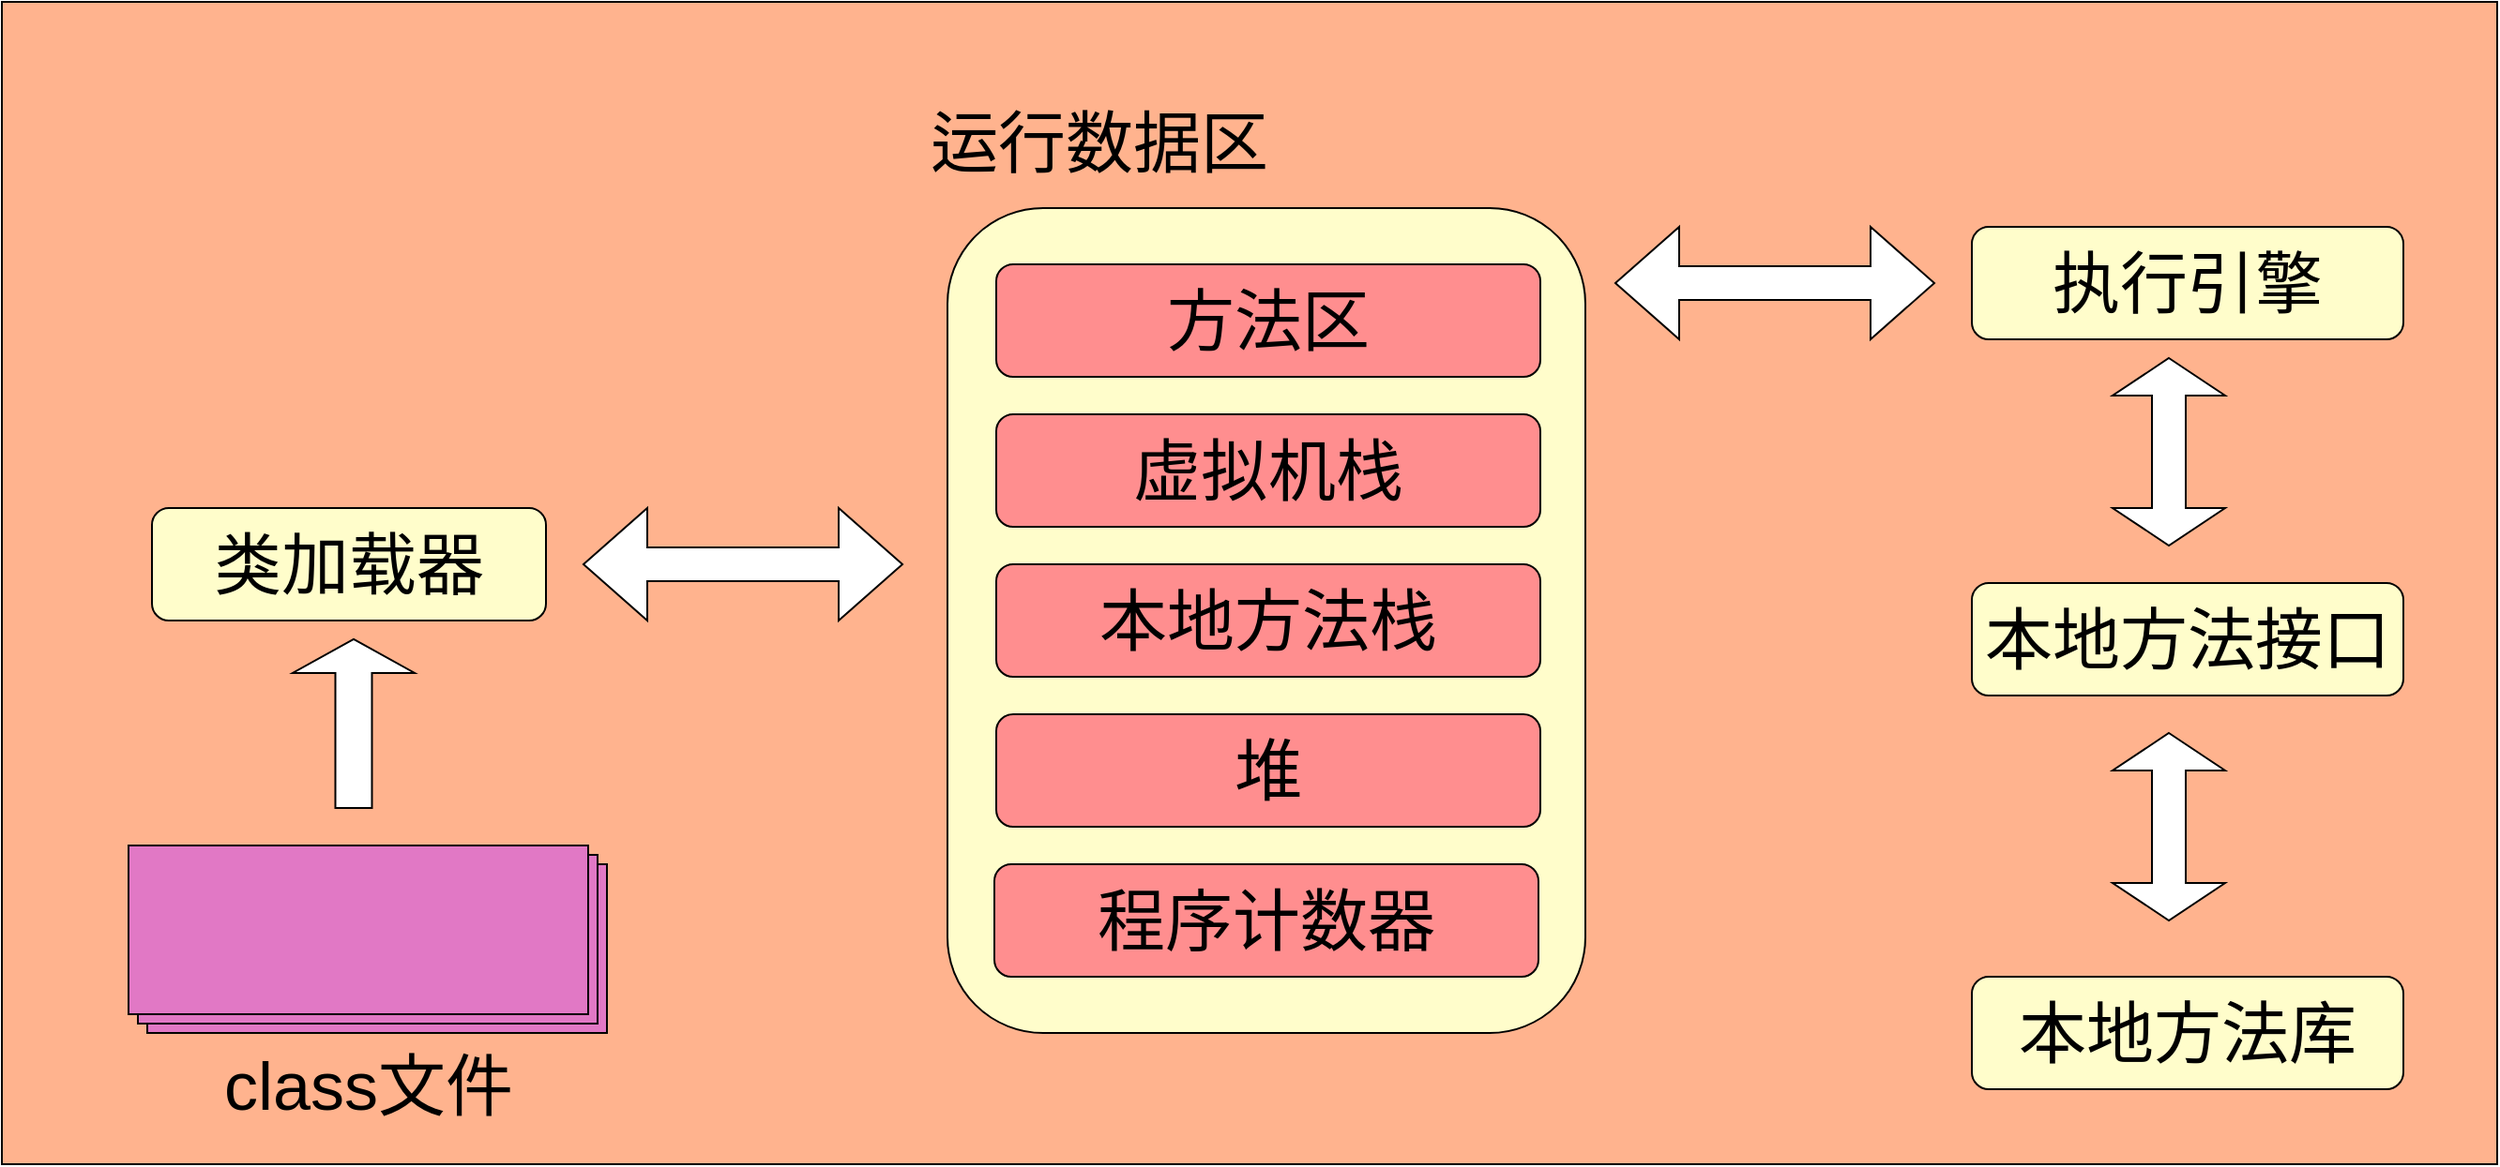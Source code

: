 <mxfile version="18.1.3" type="device"><diagram id="C5RBs43oDa-KdzZeNtuy" name="Page-1"><mxGraphModel dx="2088" dy="896" grid="1" gridSize="10" guides="1" tooltips="1" connect="1" arrows="1" fold="1" page="1" pageScale="1" pageWidth="827" pageHeight="1169" math="0" shadow="0"><root><mxCell id="WIyWlLk6GJQsqaUBKTNV-0"/><mxCell id="WIyWlLk6GJQsqaUBKTNV-1" parent="WIyWlLk6GJQsqaUBKTNV-0"/><mxCell id="u3C2JSxiq6WkycCWfK9S-0" value="" style="rounded=0;whiteSpace=wrap;html=1;fillColor=#FFB38E;" vertex="1" parent="WIyWlLk6GJQsqaUBKTNV-1"><mxGeometry x="-430" y="50" width="1330" height="620" as="geometry"/></mxCell><mxCell id="u3C2JSxiq6WkycCWfK9S-1" value="" style="rounded=1;whiteSpace=wrap;html=1;fillColor=#FFFDCB;" vertex="1" parent="WIyWlLk6GJQsqaUBKTNV-1"><mxGeometry x="74" y="160" width="340" height="440" as="geometry"/></mxCell><mxCell id="u3C2JSxiq6WkycCWfK9S-2" value="&lt;font style=&quot;font-size: 36px;&quot;&gt;执行引擎&lt;/font&gt;" style="rounded=1;whiteSpace=wrap;html=1;fillColor=#FFFDCB;" vertex="1" parent="WIyWlLk6GJQsqaUBKTNV-1"><mxGeometry x="620" y="170" width="230" height="60" as="geometry"/></mxCell><mxCell id="u3C2JSxiq6WkycCWfK9S-3" value="&lt;span style=&quot;font-size: 36px;&quot;&gt;本地方法接口&lt;/span&gt;" style="rounded=1;whiteSpace=wrap;html=1;fillColor=#FFFDCB;" vertex="1" parent="WIyWlLk6GJQsqaUBKTNV-1"><mxGeometry x="620" y="360" width="230" height="60" as="geometry"/></mxCell><mxCell id="u3C2JSxiq6WkycCWfK9S-4" value="&lt;span style=&quot;font-size: 36px;&quot;&gt;本地方法库&lt;/span&gt;" style="rounded=1;whiteSpace=wrap;html=1;fillColor=#FFFDCB;" vertex="1" parent="WIyWlLk6GJQsqaUBKTNV-1"><mxGeometry x="620" y="570" width="230" height="60" as="geometry"/></mxCell><mxCell id="u3C2JSxiq6WkycCWfK9S-5" value="运行数据区" style="text;html=1;strokeColor=none;fillColor=none;align=center;verticalAlign=middle;whiteSpace=wrap;rounded=0;fontSize=36;" vertex="1" parent="WIyWlLk6GJQsqaUBKTNV-1"><mxGeometry x="60" y="110" width="190" height="30" as="geometry"/></mxCell><mxCell id="u3C2JSxiq6WkycCWfK9S-6" value="方法区" style="rounded=1;whiteSpace=wrap;html=1;fontSize=36;fillColor=#FF8E8F;" vertex="1" parent="WIyWlLk6GJQsqaUBKTNV-1"><mxGeometry x="100" y="190" width="290" height="60" as="geometry"/></mxCell><mxCell id="u3C2JSxiq6WkycCWfK9S-7" value="虚拟机栈" style="rounded=1;whiteSpace=wrap;html=1;fontSize=36;fillColor=#FF8E8F;" vertex="1" parent="WIyWlLk6GJQsqaUBKTNV-1"><mxGeometry x="100" y="270" width="290" height="60" as="geometry"/></mxCell><mxCell id="u3C2JSxiq6WkycCWfK9S-8" value="本地方法栈" style="rounded=1;whiteSpace=wrap;html=1;fontSize=36;fillColor=#FF8E8F;" vertex="1" parent="WIyWlLk6GJQsqaUBKTNV-1"><mxGeometry x="100" y="350" width="290" height="60" as="geometry"/></mxCell><mxCell id="u3C2JSxiq6WkycCWfK9S-9" value="堆" style="rounded=1;whiteSpace=wrap;html=1;fontSize=36;fillColor=#FF8E8F;" vertex="1" parent="WIyWlLk6GJQsqaUBKTNV-1"><mxGeometry x="100" y="430" width="290" height="60" as="geometry"/></mxCell><mxCell id="u3C2JSxiq6WkycCWfK9S-10" value="程序计数器" style="rounded=1;whiteSpace=wrap;html=1;fontSize=36;fillColor=#FF8E8F;" vertex="1" parent="WIyWlLk6GJQsqaUBKTNV-1"><mxGeometry x="99" y="510" width="290" height="60" as="geometry"/></mxCell><mxCell id="u3C2JSxiq6WkycCWfK9S-11" value="" style="shape=doubleArrow;whiteSpace=wrap;html=1;fontSize=36;" vertex="1" parent="WIyWlLk6GJQsqaUBKTNV-1"><mxGeometry x="430" y="170" width="170" height="60" as="geometry"/></mxCell><mxCell id="u3C2JSxiq6WkycCWfK9S-12" value="" style="shape=doubleArrow;direction=south;whiteSpace=wrap;html=1;fontSize=36;" vertex="1" parent="WIyWlLk6GJQsqaUBKTNV-1"><mxGeometry x="695" y="240" width="60" height="100" as="geometry"/></mxCell><mxCell id="u3C2JSxiq6WkycCWfK9S-13" value="" style="shape=doubleArrow;direction=south;whiteSpace=wrap;html=1;fontSize=36;" vertex="1" parent="WIyWlLk6GJQsqaUBKTNV-1"><mxGeometry x="695" y="440" width="60" height="100" as="geometry"/></mxCell><mxCell id="u3C2JSxiq6WkycCWfK9S-14" value="&lt;font style=&quot;font-size: 36px;&quot;&gt;类加载器&lt;/font&gt;" style="rounded=1;whiteSpace=wrap;html=1;fillColor=#FFFDCB;" vertex="1" parent="WIyWlLk6GJQsqaUBKTNV-1"><mxGeometry x="-350" y="320" width="210" height="60" as="geometry"/></mxCell><mxCell id="u3C2JSxiq6WkycCWfK9S-15" value="" style="shape=doubleArrow;whiteSpace=wrap;html=1;fontSize=36;" vertex="1" parent="WIyWlLk6GJQsqaUBKTNV-1"><mxGeometry x="-120" y="320" width="170" height="60" as="geometry"/></mxCell><mxCell id="u3C2JSxiq6WkycCWfK9S-16" value="class文件" style="verticalLabelPosition=bottom;verticalAlign=top;html=1;shape=mxgraph.basic.layered_rect;dx=10;outlineConnect=0;fontSize=36;fillColor=#E178C5;" vertex="1" parent="WIyWlLk6GJQsqaUBKTNV-1"><mxGeometry x="-362.5" y="500" width="255" height="100" as="geometry"/></mxCell><mxCell id="u3C2JSxiq6WkycCWfK9S-18" value="" style="shape=singleArrow;direction=north;whiteSpace=wrap;html=1;fontSize=36;" vertex="1" parent="WIyWlLk6GJQsqaUBKTNV-1"><mxGeometry x="-275" y="390" width="65" height="90" as="geometry"/></mxCell></root></mxGraphModel></diagram></mxfile>